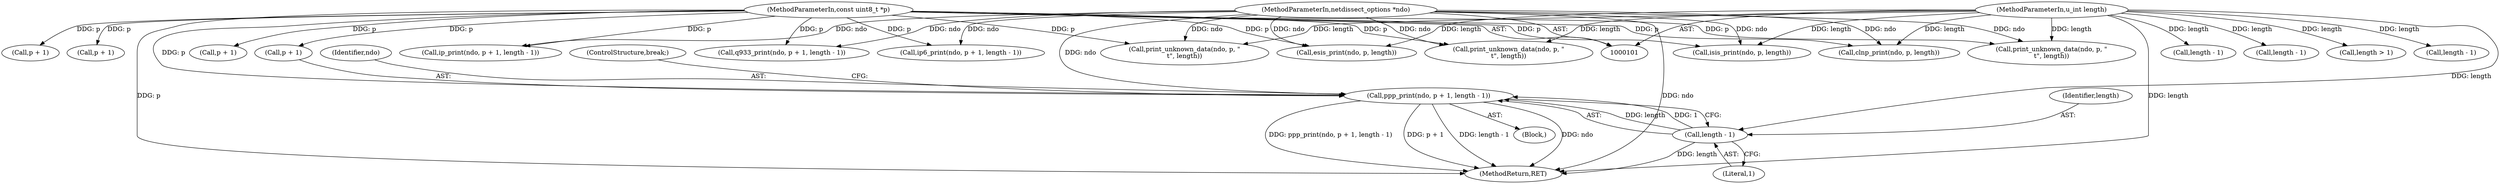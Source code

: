 digraph "0_tcpdump_1dcd10aceabbc03bf571ea32b892c522cbe923de_4@pointer" {
"1000216" [label="(Call,ppp_print(ndo, p + 1, length - 1))"];
"1000102" [label="(MethodParameterIn,netdissect_options *ndo)"];
"1000103" [label="(MethodParameterIn,const uint8_t *p)"];
"1000221" [label="(Call,length - 1)"];
"1000104" [label="(MethodParameterIn,u_int length)"];
"1000223" [label="(Literal,1)"];
"1000224" [label="(ControlStructure,break;)"];
"1000221" [label="(Call,length - 1)"];
"1000218" [label="(Call,p + 1)"];
"1000145" [label="(Call,print_unknown_data(ndo, p, \"\n\t\", length))"];
"1000186" [label="(Call,q933_print(ndo, p + 1, length - 1))"];
"1000188" [label="(Call,p + 1)"];
"1000196" [label="(Call,ip_print(ndo, p + 1, length - 1))"];
"1000211" [label="(Call,length - 1)"];
"1000137" [label="(Block,)"];
"1000208" [label="(Call,p + 1)"];
"1000261" [label="(MethodReturn,RET)"];
"1000206" [label="(Call,ip6_print(ndo, p + 1, length - 1))"];
"1000191" [label="(Call,length - 1)"];
"1000164" [label="(Call,print_unknown_data(ndo, p, \"\n\t\", length))"];
"1000152" [label="(Call,esis_print(ndo, p, length))"];
"1000160" [label="(Call,isis_print(ndo, p, length))"];
"1000216" [label="(Call,ppp_print(ndo, p + 1, length - 1))"];
"1000217" [label="(Identifier,ndo)"];
"1000104" [label="(MethodParameterIn,u_int length)"];
"1000252" [label="(Call,length > 1)"];
"1000255" [label="(Call,print_unknown_data(ndo, p, \"\n\t\", length))"];
"1000198" [label="(Call,p + 1)"];
"1000102" [label="(MethodParameterIn,netdissect_options *ndo)"];
"1000201" [label="(Call,length - 1)"];
"1000141" [label="(Call,clnp_print(ndo, p, length))"];
"1000103" [label="(MethodParameterIn,const uint8_t *p)"];
"1000222" [label="(Identifier,length)"];
"1000216" -> "1000137"  [label="AST: "];
"1000216" -> "1000221"  [label="CFG: "];
"1000217" -> "1000216"  [label="AST: "];
"1000218" -> "1000216"  [label="AST: "];
"1000221" -> "1000216"  [label="AST: "];
"1000224" -> "1000216"  [label="CFG: "];
"1000216" -> "1000261"  [label="DDG: ppp_print(ndo, p + 1, length - 1)"];
"1000216" -> "1000261"  [label="DDG: length - 1"];
"1000216" -> "1000261"  [label="DDG: ndo"];
"1000216" -> "1000261"  [label="DDG: p + 1"];
"1000102" -> "1000216"  [label="DDG: ndo"];
"1000103" -> "1000216"  [label="DDG: p"];
"1000221" -> "1000216"  [label="DDG: length"];
"1000221" -> "1000216"  [label="DDG: 1"];
"1000102" -> "1000101"  [label="AST: "];
"1000102" -> "1000261"  [label="DDG: ndo"];
"1000102" -> "1000141"  [label="DDG: ndo"];
"1000102" -> "1000145"  [label="DDG: ndo"];
"1000102" -> "1000152"  [label="DDG: ndo"];
"1000102" -> "1000160"  [label="DDG: ndo"];
"1000102" -> "1000164"  [label="DDG: ndo"];
"1000102" -> "1000186"  [label="DDG: ndo"];
"1000102" -> "1000196"  [label="DDG: ndo"];
"1000102" -> "1000206"  [label="DDG: ndo"];
"1000102" -> "1000255"  [label="DDG: ndo"];
"1000103" -> "1000101"  [label="AST: "];
"1000103" -> "1000261"  [label="DDG: p"];
"1000103" -> "1000141"  [label="DDG: p"];
"1000103" -> "1000145"  [label="DDG: p"];
"1000103" -> "1000152"  [label="DDG: p"];
"1000103" -> "1000160"  [label="DDG: p"];
"1000103" -> "1000164"  [label="DDG: p"];
"1000103" -> "1000186"  [label="DDG: p"];
"1000103" -> "1000188"  [label="DDG: p"];
"1000103" -> "1000196"  [label="DDG: p"];
"1000103" -> "1000198"  [label="DDG: p"];
"1000103" -> "1000206"  [label="DDG: p"];
"1000103" -> "1000208"  [label="DDG: p"];
"1000103" -> "1000218"  [label="DDG: p"];
"1000103" -> "1000255"  [label="DDG: p"];
"1000221" -> "1000223"  [label="CFG: "];
"1000222" -> "1000221"  [label="AST: "];
"1000223" -> "1000221"  [label="AST: "];
"1000221" -> "1000261"  [label="DDG: length"];
"1000104" -> "1000221"  [label="DDG: length"];
"1000104" -> "1000101"  [label="AST: "];
"1000104" -> "1000261"  [label="DDG: length"];
"1000104" -> "1000141"  [label="DDG: length"];
"1000104" -> "1000145"  [label="DDG: length"];
"1000104" -> "1000152"  [label="DDG: length"];
"1000104" -> "1000160"  [label="DDG: length"];
"1000104" -> "1000164"  [label="DDG: length"];
"1000104" -> "1000191"  [label="DDG: length"];
"1000104" -> "1000201"  [label="DDG: length"];
"1000104" -> "1000211"  [label="DDG: length"];
"1000104" -> "1000252"  [label="DDG: length"];
"1000104" -> "1000255"  [label="DDG: length"];
}
